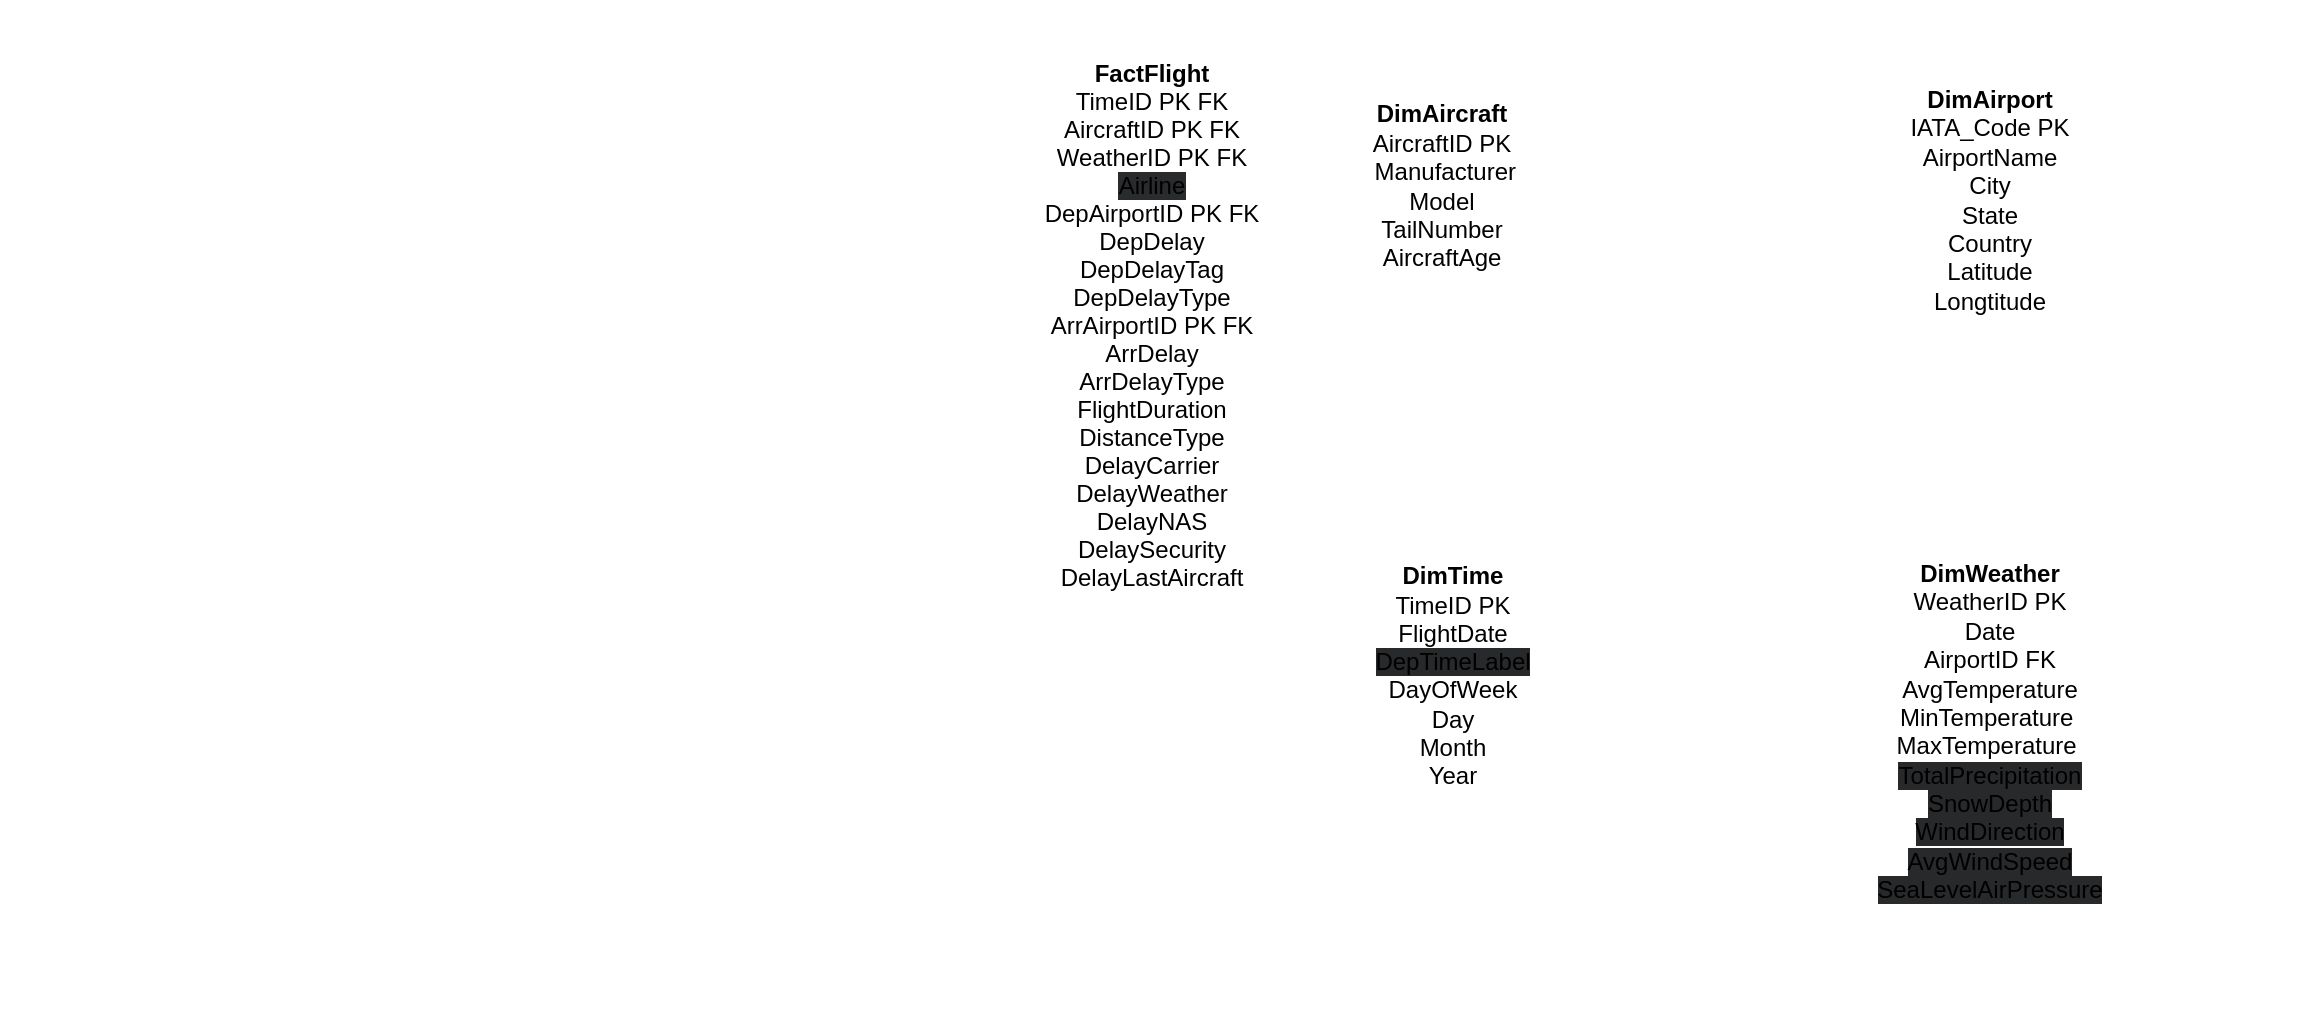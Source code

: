 <mxfile version="24.2.8" type="device">
  <diagram name="Page-1" id="KZJ2HOKWeHplokxRBnXv">
    <mxGraphModel dx="1711" dy="502" grid="1" gridSize="10" guides="1" tooltips="1" connect="1" arrows="1" fold="1" page="1" pageScale="1" pageWidth="850" pageHeight="1100" math="0" shadow="0">
      <root>
        <mxCell id="0" />
        <mxCell id="1" parent="0" />
        <mxCell id="zHKEN62nh1VX8-qW5QKt-3" value="&lt;pre style=&quot;box-sizing: unset; font-family: var(--jp-code-font-family); font-size: 12px; line-height: normal; color: var(--jp-content-font-color1); border: none; margin: 0px; padding: 0px; overflow: auto; word-break: break-all; overflow-wrap: break-word; white-space: pre-wrap; font-style: normal; font-variant-ligatures: normal; font-variant-caps: normal; letter-spacing: normal; orphans: 2; text-indent: 0px; text-transform: none; widows: 2; word-spacing: 0px; -webkit-text-stroke-width: 0px; background-color: rgb(255, 255, 255); text-decoration-thickness: initial; text-decoration-style: initial; text-decoration-color: initial; --darkreader-inline-color: var(--darkreader-text--jp-content-font-color1); --darkreader-inline-border-top: none; --darkreader-inline-border-right: none; --darkreader-inline-border-bottom: none; --darkreader-inline-border-left: none; --darkreader-inline-bgcolor: #28292a;&quot; data-darkreader-inline-color=&quot;&quot; data-darkreader-inline-border-top=&quot;&quot; data-darkreader-inline-border-right=&quot;&quot; data-darkreader-inline-border-bottom=&quot;&quot; data-darkreader-inline-border-left=&quot;&quot; data-darkreader-inline-bgcolor=&quot;&quot;&gt;&lt;div class=&quot;lm-Widget p-Widget lm-Panel p-Panel jp-Cell-outputWrapper&quot; style=&quot;box-sizing: border-box; position: relative; overflow: visible; cursor: default; display: flex; flex-direction: row; padding: 0px; margin: 5px 0px 0px; font-size: 12px;&quot;&gt;&lt;div class=&quot;lm-Widget p-Widget jp-OutputArea jp-Cell-outputArea&quot; style=&quot;box-sizing: border-box; position: relative; overflow: hidden auto; cursor: default; flex: 1 1 auto; font-size: 12px;&quot;&gt;&lt;div class=&quot;lm-Widget p-Widget lm-Panel p-Panel jp-OutputArea-child&quot; style=&quot;box-sizing: border-box; position: relative; overflow: hidden; cursor: default; display: flex; flex-direction: row; font-size: 12px;&quot;&gt;&lt;div class=&quot;lm-Widget p-Widget jp-RenderedText jp-mod-trusted jp-OutputArea-output&quot; data-mime-type=&quot;application/vnd.jupyter.stdout&quot; style=&quot;box-sizing: border-box; position: relative; overflow: auto; cursor: default; padding-left: var(--jp-code-padding); line-height: var(--jp-code-line-height); font-family: var(--jp-code-font-family); height: auto; user-select: text; flex-grow: 1; flex-shrink: 1; font-size: 12px;&quot;&gt;&lt;pre style=&quot;box-sizing: unset; font-family: var(--jp-code-font-family); font-size: 12px; line-height: normal; color: var(--jp-content-font-color1); border: none; margin-top: 0px; margin-bottom: 0px; padding: 0px; overflow: auto; word-break: break-all; overflow-wrap: break-word; text-wrap: wrap; --darkreader-inline-color: var(--darkreader-text--jp-content-font-color1); --darkreader-inline-border-top: none; --darkreader-inline-border-right: none; --darkreader-inline-border-bottom: none; --darkreader-inline-border-left: none;&quot; data-darkreader-inline-color=&quot;&quot; data-darkreader-inline-border-top=&quot;&quot; data-darkreader-inline-border-right=&quot;&quot; data-darkreader-inline-border-bottom=&quot;&quot; data-darkreader-inline-border-left=&quot;&quot;&gt;&lt;b&gt;FactFlight&lt;/b&gt;&lt;/pre&gt;&lt;pre style=&quot;font-weight: 400; box-sizing: unset; font-family: var(--jp-code-font-family); font-size: 12px; line-height: normal; color: var(--jp-content-font-color1); border: none; margin-top: 0px; margin-bottom: 0px; padding: 0px; overflow: auto; word-break: break-all; overflow-wrap: break-word; text-wrap: wrap; --darkreader-inline-color: var(--darkreader-text--jp-content-font-color1); --darkreader-inline-border-top: none; --darkreader-inline-border-right: none; --darkreader-inline-border-bottom: none; --darkreader-inline-border-left: none;&quot; data-darkreader-inline-color=&quot;&quot; data-darkreader-inline-border-top=&quot;&quot; data-darkreader-inline-border-right=&quot;&quot; data-darkreader-inline-border-bottom=&quot;&quot; data-darkreader-inline-border-left=&quot;&quot;&gt;&lt;span data-darkreader-inline-bgcolor=&quot;&quot; data-darkreader-inline-color=&quot;&quot; style=&quot;color: var(--jp-content-font-color1); font-family: var(--jp-code-font-family); background-color: rgb(255, 255, 255); --darkreader-inline-color: var(--darkreader-text--jp-content-font-color1); --darkreader-inline-bgcolor: #28292a;&quot;&gt;TimeID PK FK&lt;/span&gt;&lt;/pre&gt;&lt;pre style=&quot;font-weight: 400; box-sizing: unset; font-family: var(--jp-code-font-family); font-size: 12px; line-height: normal; color: var(--jp-content-font-color1); border: none; margin-top: 0px; margin-bottom: 0px; padding: 0px; overflow: auto; word-break: break-all; overflow-wrap: break-word; text-wrap: wrap; --darkreader-inline-color: var(--darkreader-text--jp-content-font-color1); --darkreader-inline-border-top: none; --darkreader-inline-border-right: none; --darkreader-inline-border-bottom: none; --darkreader-inline-border-left: none;&quot; data-darkreader-inline-color=&quot;&quot; data-darkreader-inline-border-top=&quot;&quot; data-darkreader-inline-border-right=&quot;&quot; data-darkreader-inline-border-bottom=&quot;&quot; data-darkreader-inline-border-left=&quot;&quot;&gt;AircraftID PK FK&lt;/pre&gt;&lt;pre style=&quot;font-weight: 400; box-sizing: unset; font-family: var(--jp-code-font-family); font-size: 12px; line-height: normal; color: var(--jp-content-font-color1); border: none; margin-top: 0px; margin-bottom: 0px; padding: 0px; overflow: auto; word-break: break-all; overflow-wrap: break-word; text-wrap: wrap; --darkreader-inline-color: var(--darkreader-text--jp-content-font-color1); --darkreader-inline-border-top: none; --darkreader-inline-border-right: none; --darkreader-inline-border-bottom: none; --darkreader-inline-border-left: none;&quot; data-darkreader-inline-color=&quot;&quot; data-darkreader-inline-border-top=&quot;&quot; data-darkreader-inline-border-right=&quot;&quot; data-darkreader-inline-border-bottom=&quot;&quot; data-darkreader-inline-border-left=&quot;&quot;&gt;WeatherID PK FK&lt;/pre&gt;&lt;pre style=&quot;font-weight: 400; box-sizing: unset; font-family: var(--jp-code-font-family); font-size: 12px; line-height: normal; color: var(--jp-content-font-color1); border: none; margin-top: 0px; margin-bottom: 0px; padding: 0px; overflow: auto; word-break: break-all; overflow-wrap: break-word; text-wrap: wrap; --darkreader-inline-color: var(--darkreader-text--jp-content-font-color1); --darkreader-inline-border-top: none; --darkreader-inline-border-right: none; --darkreader-inline-border-bottom: none; --darkreader-inline-border-left: none;&quot; data-darkreader-inline-color=&quot;&quot; data-darkreader-inline-border-top=&quot;&quot; data-darkreader-inline-border-right=&quot;&quot; data-darkreader-inline-border-bottom=&quot;&quot; data-darkreader-inline-border-left=&quot;&quot;&gt;&lt;span data-darkreader-inline-bgcolor=&quot;&quot; style=&quot;white-space-collapse: collapse; background-color: rgb(41, 43, 45); --darkreader-inline-bgcolor: #2e3132;&quot;&gt;Airline&lt;/span&gt;&lt;br style=&quot;font-size: 12px;&quot;&gt;DepAirportID PK FK&lt;br style=&quot;font-size: 12px;&quot;&gt;DepDelay&lt;br style=&quot;font-size: 12px;&quot;&gt;DepDelayTag&lt;br style=&quot;font-size: 12px;&quot;&gt;DepDelayType&lt;br style=&quot;font-size: 12px;&quot;&gt;ArrAirportID PK FK&lt;br style=&quot;font-size: 12px;&quot;&gt;ArrDelay&lt;br style=&quot;font-size: 12px;&quot;&gt;ArrDelayType&lt;br style=&quot;font-size: 12px;&quot;&gt;FlightDuration&lt;br style=&quot;font-size: 12px;&quot;&gt;DistanceType&lt;br style=&quot;font-size: 12px;&quot;&gt;DelayCarrier&lt;br style=&quot;font-size: 12px;&quot;&gt;DelayWeather&lt;br style=&quot;font-size: 12px;&quot;&gt;DelayNAS&lt;br style=&quot;font-size: 12px;&quot;&gt;DelaySecurity&lt;br style=&quot;font-size: 12px;&quot;&gt;DelayLastAircraft&lt;br style=&quot;font-size: 12px;&quot;&gt;&lt;br style=&quot;font-size: 12px;&quot;&gt;&lt;br style=&quot;font-size: 12px;&quot;&gt;&lt;br style=&quot;font-size: 12px;&quot;&gt;&lt;br style=&quot;font-size: 12px;&quot;&gt;&lt;/pre&gt;&lt;/div&gt;&lt;/div&gt;&lt;/div&gt;&lt;/div&gt;&lt;div class=&quot;lm-Widget p-Widget jp-CellFooter jp-Cell-footer&quot; style=&quot;font-weight: 400; box-sizing: border-box; position: relative; cursor: default; width: 1152px; padding: 0px; margin: 0px; border: none; outline: none; background: transparent; --darkreader-inline-border-top: none; --darkreader-inline-border-right: none; --darkreader-inline-border-bottom: none; --darkreader-inline-border-left: none; --darkreader-inline-outline: initial; --darkreader-inline-bgimage: initial; --darkreader-inline-bgcolor: transparent; font-size: 12px; overflow: visible !important; height: 32px !important;&quot; data-darkreader-inline-border-top=&quot;&quot; data-darkreader-inline-border-right=&quot;&quot; data-darkreader-inline-border-bottom=&quot;&quot; data-darkreader-inline-border-left=&quot;&quot; data-darkreader-inline-outline=&quot;&quot; data-darkreader-inline-bgimage=&quot;&quot; data-darkreader-inline-bgcolor=&quot;&quot;&gt;&lt;div class=&quot;&quot; style=&quot;height: inherit; --mdc-theme-on-primary: #FFFFFF; --mdc-theme-on-surface: rgba(0, 0, 0, 0.87); --mdc-theme-text-primary-on-background: rgba(0, 0, 0, 0.87); --mdc-theme-text-secondary-on-background: rgba(0, 0, 0, 0.54); --mdc-theme-text-hint-on-background: rgba(0, 0, 0, 0.38); --mdc-theme-text-disabled-on-background: rgba(0, 0, 0, 0.38); --mdc-theme-text-icon-on-background: rgba(0, 0, 0, 0.38); --mdc-theme-primary: #20BEFF; --mdc-theme-error: #E24B0D; --mdc-theme-background: #F8F8F8; --mdc-theme-surface: #FFFFFF; --mdc-theme-primary-bg: #20BEFF; --mdc-theme-secondary-bg: #919294; font-size: 12px;&quot;&gt;&lt;div id=&quot;rmwcPortal&quot; style=&quot;font-family: -apple-system, BlinkMacSystemFont, &amp;quot;Segoe UI&amp;quot;, Helvetica, Arial, sans-serif, &amp;quot;Apple Color Emoji&amp;quot;, &amp;quot;Segoe UI Emoji&amp;quot;, &amp;quot;Segoe UI Symbol&amp;quot;; font-size: 12px; white-space-collapse: collapse;&quot;&gt;&lt;/div&gt;&lt;div id=&quot;kaggle-portal-root-global&quot; style=&quot;font-family: -apple-system, BlinkMacSystemFont, &amp;quot;Segoe UI&amp;quot;, Helvetica, Arial, sans-serif, &amp;quot;Apple Color Emoji&amp;quot;, &amp;quot;Segoe UI Emoji&amp;quot;, &amp;quot;Segoe UI Symbol&amp;quot;; font-size: 12px; white-space-collapse: collapse;&quot;&gt;&lt;/div&gt;&lt;div class=&quot;light&quot; style=&quot;font-family: -apple-system, BlinkMacSystemFont, &amp;quot;Segoe UI&amp;quot;, Helvetica, Arial, sans-serif, &amp;quot;Apple Color Emoji&amp;quot;, &amp;quot;Segoe UI Emoji&amp;quot;, &amp;quot;Segoe UI Symbol&amp;quot;; font-size: 12px; white-space-collapse: collapse;&quot;&gt;&lt;div class=&quot;sc-gLLuof ipJhcm&quot; style=&quot;margin-left: 60px; margin-top: 5px; opacity: 1; font-size: 12px;&quot;&gt;&lt;/div&gt;&lt;/div&gt;&lt;/div&gt;&lt;/div&gt;&lt;/pre&gt;" style="text;whiteSpace=wrap;html=1;fillColor=none;rounded=0;labelBorderColor=none;fontSize=12;align=center;" parent="1" vertex="1">
          <mxGeometry x="70" y="340" width="160" height="400" as="geometry" />
        </mxCell>
        <mxCell id="zHKEN62nh1VX8-qW5QKt-4" value="&lt;b&gt;DimTime&lt;/b&gt;&lt;div&gt;TimeID PK&lt;br&gt;&lt;div style=&quot;font-size: 12px;&quot;&gt;FlightDate&lt;/div&gt;&lt;div style=&quot;font-size: 12px;&quot;&gt;&lt;pre data-darkreader-inline-bgcolor=&quot;&quot; style=&quot;border: none; background-color: rgb(40, 41, 42); box-sizing: unset; font-family: var(--jp-code-font-family); line-height: normal; margin-top: 0px; margin-bottom: 0px; padding: 0px; overflow: auto; word-break: break-all; overflow-wrap: break-word; text-wrap: wrap; --darkreader-inline-border-top: none; --darkreader-inline-border-right: none; --darkreader-inline-border-bottom: none; --darkreader-inline-border-left: none; --darkreader-inline-bgcolor: #2d2f31;&quot; data-darkreader-inline-border-top=&quot;&quot; data-darkreader-inline-border-right=&quot;&quot; data-darkreader-inline-border-bottom=&quot;&quot; data-darkreader-inline-border-left=&quot;&quot;&gt;DepTimeLabel&lt;/pre&gt;&lt;/div&gt;&lt;div style=&quot;font-size: 12px;&quot;&gt;DayOfWeek&lt;/div&gt;&lt;div style=&quot;font-size: 12px;&quot;&gt;Day&lt;/div&gt;&lt;div style=&quot;font-size: 12px;&quot;&gt;Month&lt;/div&gt;&lt;div style=&quot;font-size: 12px;&quot;&gt;Year&lt;/div&gt;&lt;/div&gt;" style="text;html=1;align=center;verticalAlign=middle;whiteSpace=wrap;rounded=0;fontSize=12;" parent="1" vertex="1">
          <mxGeometry x="240.5" y="550" width="119" height="220" as="geometry" />
        </mxCell>
        <mxCell id="zHKEN62nh1VX8-qW5QKt-5" value="&lt;b&gt;DimAircraft&lt;/b&gt;&lt;div style=&quot;font-size: 12px;&quot;&gt;AircraftID PK&lt;/div&gt;&lt;div style=&quot;font-size: 12px;&quot;&gt;&amp;nbsp;Manufacturer&lt;br&gt;&lt;/div&gt;&lt;div style=&quot;font-size: 12px;&quot;&gt;Model&lt;br&gt;&lt;/div&gt;&lt;div style=&quot;font-size: 12px;&quot;&gt;TailNumber&lt;/div&gt;&lt;div style=&quot;font-size: 12px;&quot;&gt;AircraftAge&lt;/div&gt;" style="text;html=1;align=center;verticalAlign=middle;whiteSpace=wrap;rounded=0;fontSize=12;" parent="1" vertex="1">
          <mxGeometry x="240" y="330" width="110" height="170" as="geometry" />
        </mxCell>
        <mxCell id="zHKEN62nh1VX8-qW5QKt-6" value="&lt;div style=&quot;font-size: 12px;&quot;&gt;&lt;b&gt;DimAirport&lt;/b&gt;&lt;/div&gt;&lt;div style=&quot;font-size: 12px;&quot;&gt;IATA_Code PK&lt;/div&gt;&lt;div style=&quot;font-size: 12px;&quot;&gt;AirportName&lt;/div&gt;&lt;div style=&quot;font-size: 12px;&quot;&gt;City&lt;/div&gt;&lt;div style=&quot;font-size: 12px;&quot;&gt;State&lt;/div&gt;&lt;div style=&quot;font-size: 12px;&quot;&gt;Country&lt;/div&gt;&lt;div style=&quot;font-size: 12px;&quot;&gt;Latitude&lt;/div&gt;&lt;div style=&quot;font-size: 12px;&quot;&gt;Longtitude&lt;/div&gt;" style="text;html=1;align=center;verticalAlign=middle;whiteSpace=wrap;rounded=0;fontSize=12;" parent="1" vertex="1">
          <mxGeometry x="489" y="322" width="160" height="200" as="geometry" />
        </mxCell>
        <mxCell id="zHKEN62nh1VX8-qW5QKt-7" value="&lt;b&gt;DimWeather&lt;/b&gt;&lt;div style=&quot;font-size: 12px;&quot;&gt;WeatherID PK&lt;/div&gt;&lt;div style=&quot;font-size: 12px;&quot;&gt;&lt;font style=&quot;font-size: 12px;&quot;&gt;&lt;span style=&quot;font-size: 12px; text-align: start; white-space: pre;&quot;&gt;Date&lt;/span&gt;&lt;/font&gt;&lt;/div&gt;&lt;div style=&quot;font-size: 12px;&quot;&gt;&lt;font style=&quot;font-size: 12px;&quot;&gt;&lt;span style=&quot;text-align: start; white-space: pre;&quot;&gt;AirportID FK&lt;/span&gt;&lt;span style=&quot;font-size: 12px; text-align: start; white-space: pre;&quot;&gt;&lt;br style=&quot;font-size: 12px;&quot;&gt;AvgTemperature&lt;br style=&quot;font-size: 12px;&quot;&gt;&lt;/span&gt;&lt;/font&gt;&lt;span style=&quot;text-align: start; white-space: pre;&quot;&gt;MinTemperature &lt;/span&gt;&lt;font style=&quot;font-size: 12px;&quot;&gt;&lt;span style=&quot;font-size: 12px; text-align: start; white-space: pre;&quot;&gt;&lt;br style=&quot;font-size: 12px;&quot;&gt;&lt;/span&gt;&lt;/font&gt;&lt;span style=&quot;text-align: start; white-space: pre;&quot;&gt;MaxTemperature &lt;/span&gt;&lt;font style=&quot;font-size: 12px;&quot;&gt;&lt;span style=&quot;font-size: 12px; text-align: start; white-space: pre;&quot;&gt;&lt;br style=&quot;font-size: 12px;&quot;&gt;&lt;/span&gt;&lt;/font&gt;&lt;span data-darkreader-inline-bgcolor=&quot;&quot; style=&quot;text-align: left; background-color: rgb(40, 41, 42); --darkreader-inline-bgcolor: #2d2f31;&quot;&gt;TotalPrecipitation&lt;/span&gt;&lt;font style=&quot;font-size: 12px;&quot;&gt;&lt;span style=&quot;font-size: 12px; text-align: start; white-space: pre;&quot;&gt;&lt;br style=&quot;font-size: 12px;&quot;&gt;&lt;/span&gt;&lt;/font&gt;&lt;span data-darkreader-inline-bgcolor=&quot;&quot; style=&quot;text-align: left; background-color: rgb(40, 41, 42); --darkreader-inline-bgcolor: #2d2f31;&quot;&gt;SnowDepth&lt;/span&gt;&lt;font style=&quot;font-size: 12px;&quot;&gt;&lt;span style=&quot;font-size: 12px; text-align: start; white-space: pre;&quot;&gt;&lt;br style=&quot;font-size: 12px;&quot;&gt;&lt;/span&gt;&lt;/font&gt;&lt;span data-darkreader-inline-bgcolor=&quot;&quot; style=&quot;text-align: left; background-color: rgb(40, 41, 42); --darkreader-inline-bgcolor: #2d2f31;&quot;&gt;WindDirection&lt;/span&gt;&lt;/div&gt;&lt;div style=&quot;font-size: 12px;&quot;&gt;&lt;span data-darkreader-inline-bgcolor=&quot;&quot; style=&quot;text-align: left; background-color: rgb(40, 41, 42); --darkreader-inline-bgcolor: #2d2f31;&quot;&gt;AvgWindSpeed&lt;/span&gt;&lt;font style=&quot;font-size: 12px;&quot;&gt;&lt;span style=&quot;font-size: 12px; text-align: start; white-space: pre;&quot;&gt;&lt;br style=&quot;font-size: 12px;&quot;&gt;&lt;/span&gt;&lt;/font&gt;&lt;span data-darkreader-inline-bgcolor=&quot;&quot; style=&quot;text-align: left; background-color: rgb(40, 41, 42); --darkreader-inline-bgcolor: #2d2f31;&quot;&gt;SeaLevelAirPressure&lt;/span&gt;&lt;font style=&quot;font-size: 12px;&quot;&gt;&lt;br style=&quot;font-size: 12px;&quot;&gt;&lt;/font&gt;&lt;/div&gt;&lt;div style=&quot;font-size: 12px;&quot;&gt;&lt;br style=&quot;font-size: 12px;&quot;&gt;&lt;/div&gt;" style="text;html=1;align=center;verticalAlign=middle;whiteSpace=wrap;rounded=0;fontSize=12;fontFamily=Helvetica;fontColor=default;" parent="1" vertex="1">
          <mxGeometry x="434" y="560" width="270" height="270" as="geometry" />
        </mxCell>
      </root>
    </mxGraphModel>
  </diagram>
</mxfile>
